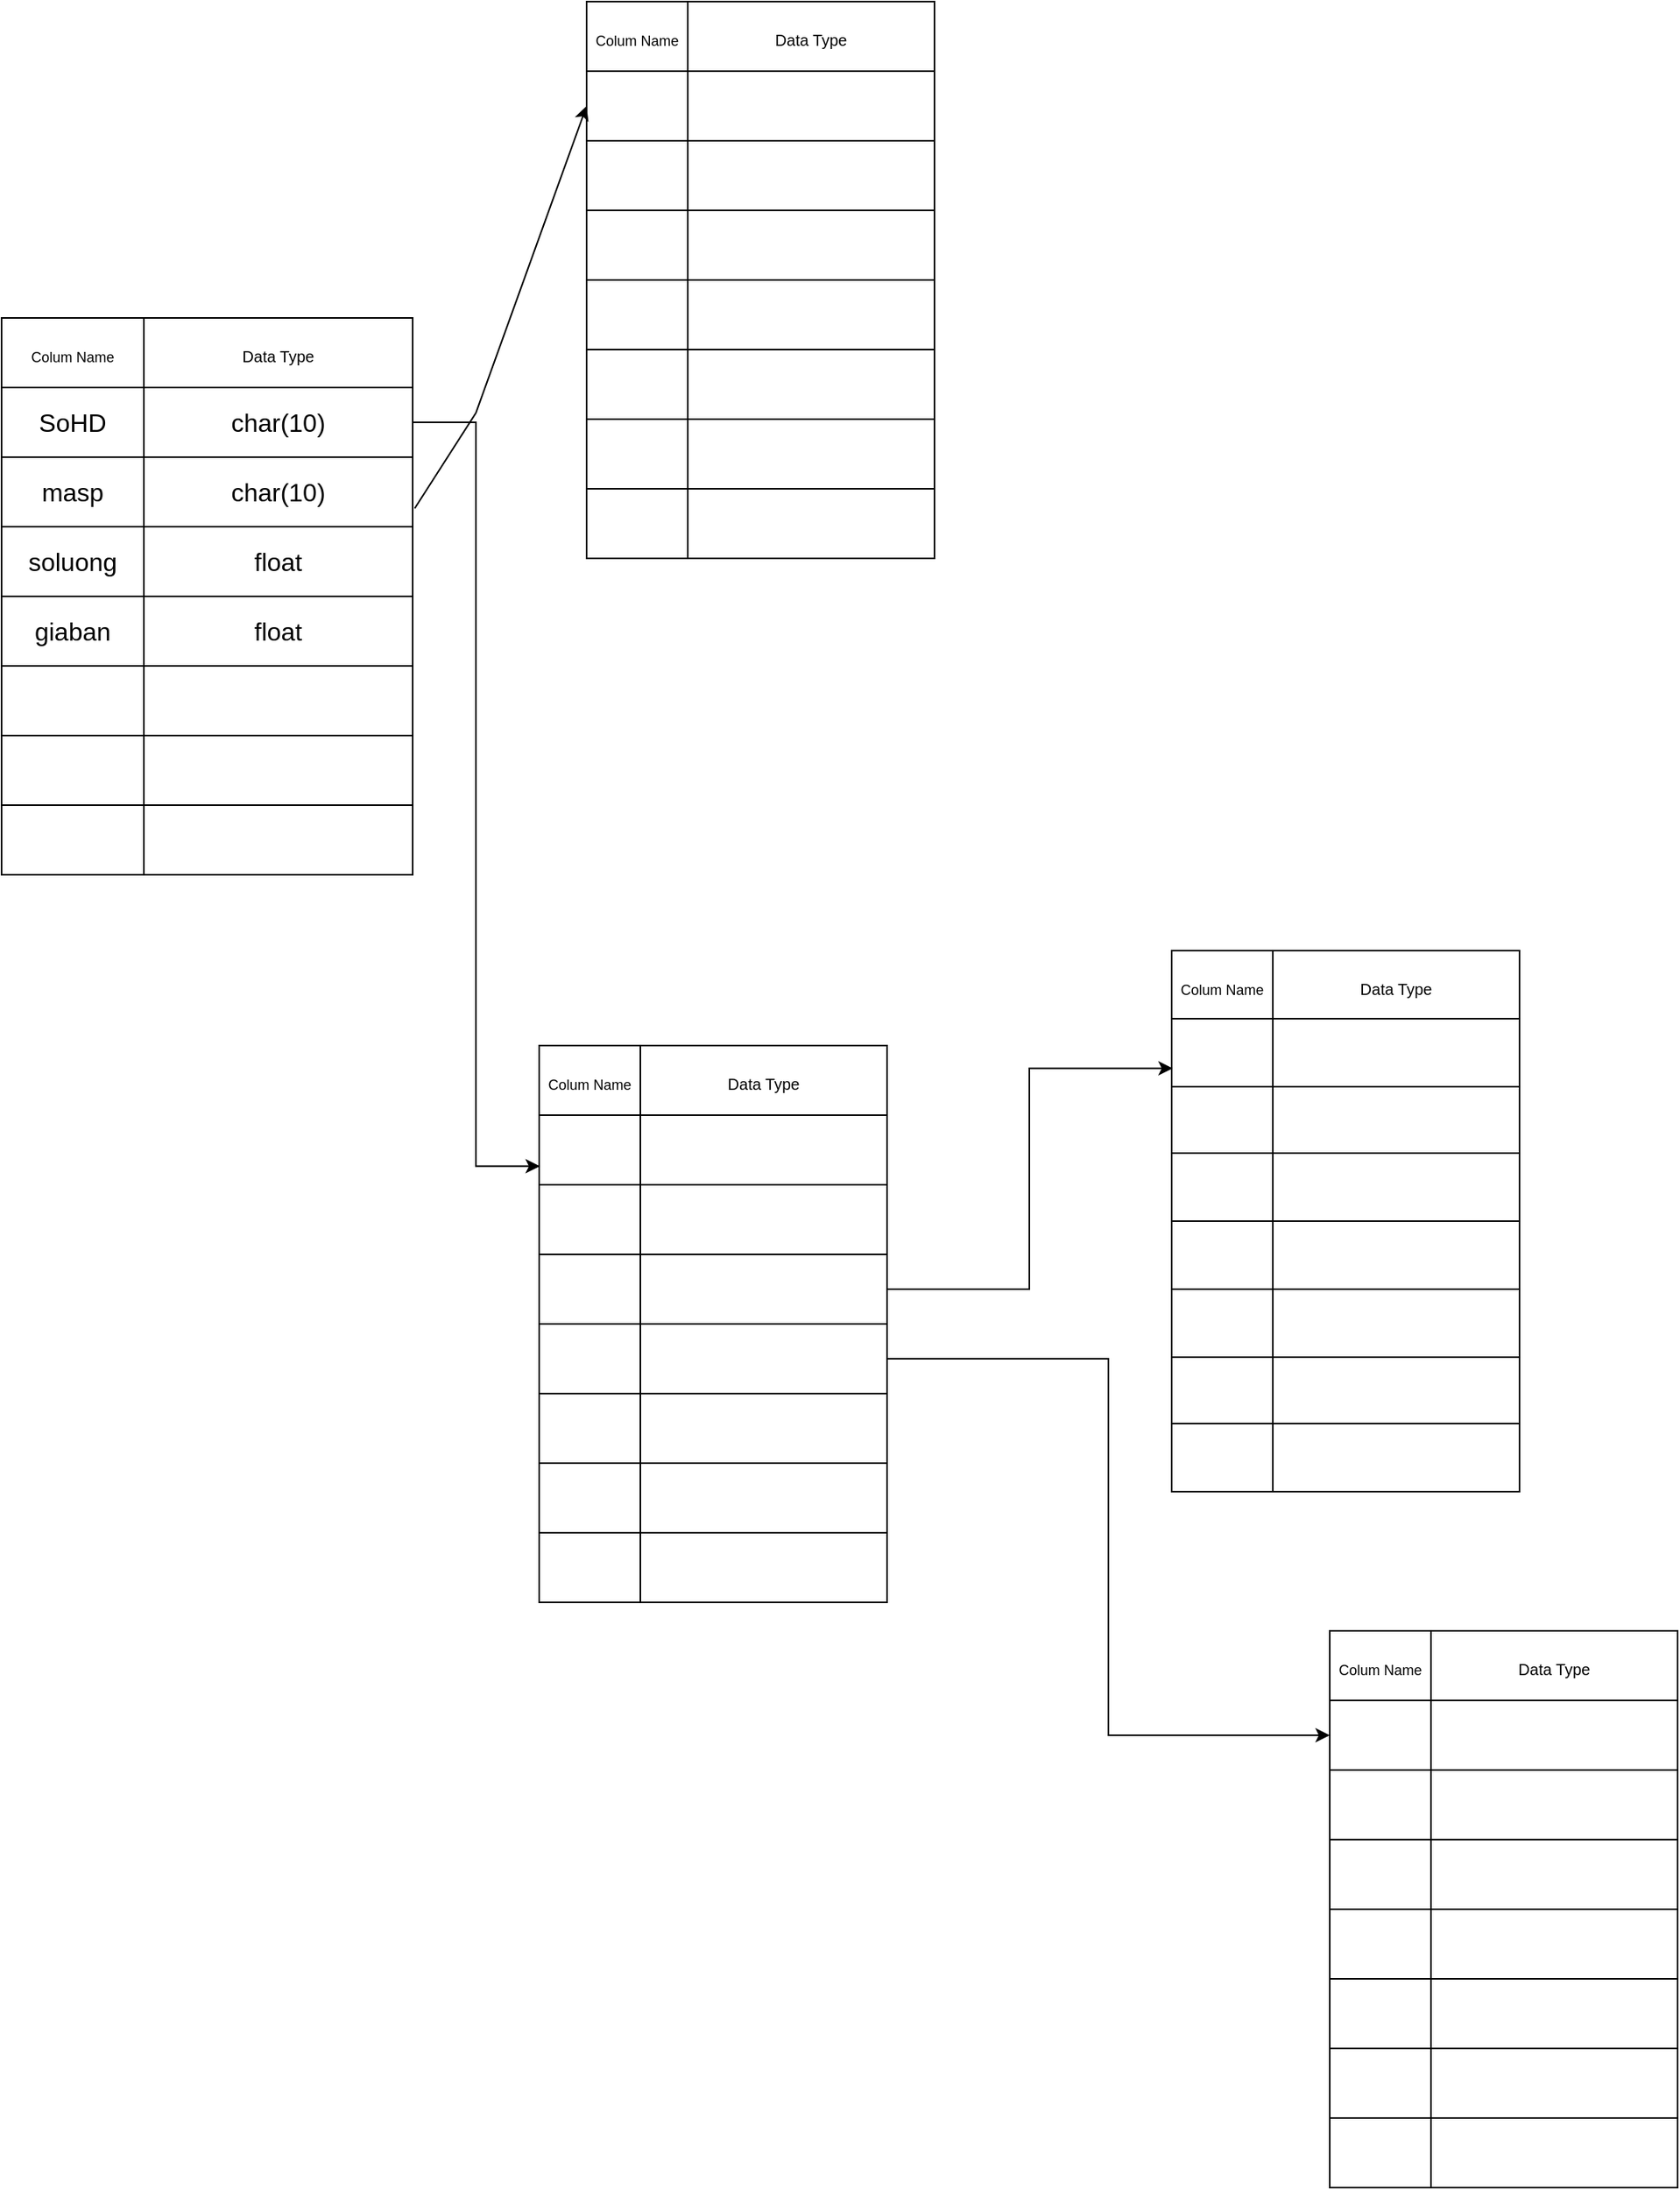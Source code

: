 <mxfile version="26.2.15">
  <diagram name="Trang-1" id="VczsodHdAIojHmpMHdXI">
    <mxGraphModel grid="1" page="1" gridSize="10" guides="1" tooltips="1" connect="1" arrows="1" fold="1" pageScale="1" pageWidth="827" pageHeight="1169" math="0" shadow="0">
      <root>
        <mxCell id="0" />
        <mxCell id="1" parent="0" />
        <mxCell id="siUt0EGsxXiFv9ltFgaP-23" value="" style="shape=table;startSize=0;container=1;collapsible=0;childLayout=tableLayout;strokeColor=default;align=center;verticalAlign=middle;fontFamily=Helvetica;fontSize=16;fontColor=default;fontStyle=0;fillColor=default;" vertex="1" parent="1">
          <mxGeometry x="100" y="210" width="260" height="352" as="geometry" />
        </mxCell>
        <mxCell id="siUt0EGsxXiFv9ltFgaP-24" value="" style="shape=tableRow;horizontal=0;startSize=0;swimlaneHead=0;swimlaneBody=0;strokeColor=inherit;top=0;left=0;bottom=0;right=0;collapsible=0;dropTarget=0;fillColor=none;points=[[0,0.5],[1,0.5]];portConstraint=eastwest;align=center;verticalAlign=middle;fontFamily=Helvetica;fontSize=16;fontColor=default;fontStyle=0;" vertex="1" parent="siUt0EGsxXiFv9ltFgaP-23">
          <mxGeometry width="260" height="44" as="geometry" />
        </mxCell>
        <mxCell id="siUt0EGsxXiFv9ltFgaP-25" value="&lt;font style=&quot;font-size: 9px;&quot;&gt;Colum Name&lt;/font&gt;" style="shape=partialRectangle;html=1;whiteSpace=wrap;connectable=0;strokeColor=inherit;overflow=hidden;fillColor=none;top=0;left=0;bottom=0;right=0;pointerEvents=1;align=center;verticalAlign=middle;fontFamily=Helvetica;fontSize=16;fontColor=default;fontStyle=0;" vertex="1" parent="siUt0EGsxXiFv9ltFgaP-24">
          <mxGeometry width="90" height="44" as="geometry">
            <mxRectangle width="90" height="44" as="alternateBounds" />
          </mxGeometry>
        </mxCell>
        <mxCell id="siUt0EGsxXiFv9ltFgaP-26" value="&lt;font size=&quot;1&quot;&gt;Data Type&lt;/font&gt;" style="shape=partialRectangle;html=1;whiteSpace=wrap;connectable=0;strokeColor=inherit;overflow=hidden;fillColor=none;top=0;left=0;bottom=0;right=0;pointerEvents=1;align=center;verticalAlign=middle;fontFamily=Helvetica;fontSize=16;fontColor=default;fontStyle=0;" vertex="1" parent="siUt0EGsxXiFv9ltFgaP-24">
          <mxGeometry x="90" width="170" height="44" as="geometry">
            <mxRectangle width="170" height="44" as="alternateBounds" />
          </mxGeometry>
        </mxCell>
        <mxCell id="siUt0EGsxXiFv9ltFgaP-43" value="" style="shape=tableRow;horizontal=0;startSize=0;swimlaneHead=0;swimlaneBody=0;strokeColor=inherit;top=0;left=0;bottom=0;right=0;collapsible=0;dropTarget=0;fillColor=none;points=[[0,0.5],[1,0.5]];portConstraint=eastwest;align=center;verticalAlign=middle;fontFamily=Helvetica;fontSize=16;fontColor=default;fontStyle=0;movable=0;resizable=0;rotatable=0;deletable=0;editable=0;locked=1;connectable=0;" vertex="1" parent="siUt0EGsxXiFv9ltFgaP-23">
          <mxGeometry y="44" width="260" height="44" as="geometry" />
        </mxCell>
        <mxCell id="siUt0EGsxXiFv9ltFgaP-44" value="SoHD" style="shape=partialRectangle;html=1;whiteSpace=wrap;connectable=0;strokeColor=inherit;overflow=hidden;fillColor=none;top=0;left=0;bottom=0;right=0;pointerEvents=1;align=center;verticalAlign=middle;fontFamily=Helvetica;fontSize=16;fontColor=default;fontStyle=0;movable=0;resizable=0;rotatable=0;deletable=0;editable=0;locked=1;" vertex="1" parent="siUt0EGsxXiFv9ltFgaP-43">
          <mxGeometry width="90" height="44" as="geometry">
            <mxRectangle width="90" height="44" as="alternateBounds" />
          </mxGeometry>
        </mxCell>
        <mxCell id="siUt0EGsxXiFv9ltFgaP-45" value="char(10)" style="shape=partialRectangle;html=1;whiteSpace=wrap;connectable=0;strokeColor=inherit;overflow=hidden;fillColor=none;top=0;left=0;bottom=0;right=0;pointerEvents=1;align=center;verticalAlign=middle;fontFamily=Helvetica;fontSize=16;fontColor=default;fontStyle=0;" vertex="1" parent="siUt0EGsxXiFv9ltFgaP-43">
          <mxGeometry x="90" width="170" height="44" as="geometry">
            <mxRectangle width="170" height="44" as="alternateBounds" />
          </mxGeometry>
        </mxCell>
        <mxCell id="siUt0EGsxXiFv9ltFgaP-40" value="" style="shape=tableRow;horizontal=0;startSize=0;swimlaneHead=0;swimlaneBody=0;strokeColor=inherit;top=0;left=0;bottom=0;right=0;collapsible=0;dropTarget=0;fillColor=none;points=[[0,0.5],[1,0.5]];portConstraint=eastwest;align=center;verticalAlign=middle;fontFamily=Helvetica;fontSize=16;fontColor=default;fontStyle=0;" vertex="1" parent="siUt0EGsxXiFv9ltFgaP-23">
          <mxGeometry y="88" width="260" height="44" as="geometry" />
        </mxCell>
        <mxCell id="siUt0EGsxXiFv9ltFgaP-41" value="masp" style="shape=partialRectangle;html=1;whiteSpace=wrap;connectable=0;strokeColor=inherit;overflow=hidden;fillColor=none;top=0;left=0;bottom=0;right=0;pointerEvents=1;align=center;verticalAlign=middle;fontFamily=Helvetica;fontSize=16;fontColor=default;fontStyle=0;" vertex="1" parent="siUt0EGsxXiFv9ltFgaP-40">
          <mxGeometry width="90" height="44" as="geometry">
            <mxRectangle width="90" height="44" as="alternateBounds" />
          </mxGeometry>
        </mxCell>
        <mxCell id="siUt0EGsxXiFv9ltFgaP-42" value="char(10)" style="shape=partialRectangle;html=1;whiteSpace=wrap;connectable=0;strokeColor=inherit;overflow=hidden;fillColor=none;top=0;left=0;bottom=0;right=0;pointerEvents=1;align=center;verticalAlign=middle;fontFamily=Helvetica;fontSize=16;fontColor=default;fontStyle=0;" vertex="1" parent="siUt0EGsxXiFv9ltFgaP-40">
          <mxGeometry x="90" width="170" height="44" as="geometry">
            <mxRectangle width="170" height="44" as="alternateBounds" />
          </mxGeometry>
        </mxCell>
        <mxCell id="siUt0EGsxXiFv9ltFgaP-27" value="" style="shape=tableRow;horizontal=0;startSize=0;swimlaneHead=0;swimlaneBody=0;strokeColor=inherit;top=0;left=0;bottom=0;right=0;collapsible=0;dropTarget=0;fillColor=none;points=[[0,0.5],[1,0.5]];portConstraint=eastwest;align=center;verticalAlign=middle;fontFamily=Helvetica;fontSize=16;fontColor=default;fontStyle=0;" vertex="1" parent="siUt0EGsxXiFv9ltFgaP-23">
          <mxGeometry y="132" width="260" height="44" as="geometry" />
        </mxCell>
        <mxCell id="siUt0EGsxXiFv9ltFgaP-28" value="soluong" style="shape=partialRectangle;html=1;whiteSpace=wrap;connectable=0;strokeColor=inherit;overflow=hidden;fillColor=none;top=0;left=0;bottom=0;right=0;pointerEvents=1;align=center;verticalAlign=middle;fontFamily=Helvetica;fontSize=16;fontColor=default;fontStyle=0;" vertex="1" parent="siUt0EGsxXiFv9ltFgaP-27">
          <mxGeometry width="90" height="44" as="geometry">
            <mxRectangle width="90" height="44" as="alternateBounds" />
          </mxGeometry>
        </mxCell>
        <mxCell id="siUt0EGsxXiFv9ltFgaP-29" value="float" style="shape=partialRectangle;html=1;whiteSpace=wrap;connectable=0;strokeColor=inherit;overflow=hidden;fillColor=none;top=0;left=0;bottom=0;right=0;pointerEvents=1;align=center;verticalAlign=middle;fontFamily=Helvetica;fontSize=16;fontColor=default;fontStyle=0;" vertex="1" parent="siUt0EGsxXiFv9ltFgaP-27">
          <mxGeometry x="90" width="170" height="44" as="geometry">
            <mxRectangle width="170" height="44" as="alternateBounds" />
          </mxGeometry>
        </mxCell>
        <mxCell id="siUt0EGsxXiFv9ltFgaP-30" value="" style="shape=tableRow;horizontal=0;startSize=0;swimlaneHead=0;swimlaneBody=0;strokeColor=inherit;top=0;left=0;bottom=0;right=0;collapsible=0;dropTarget=0;fillColor=none;points=[[0,0.5],[1,0.5]];portConstraint=eastwest;align=center;verticalAlign=middle;fontFamily=Helvetica;fontSize=16;fontColor=default;fontStyle=0;" vertex="1" parent="siUt0EGsxXiFv9ltFgaP-23">
          <mxGeometry y="176" width="260" height="44" as="geometry" />
        </mxCell>
        <mxCell id="siUt0EGsxXiFv9ltFgaP-31" value="giaban" style="shape=partialRectangle;html=1;whiteSpace=wrap;connectable=0;strokeColor=inherit;overflow=hidden;fillColor=none;top=0;left=0;bottom=0;right=0;pointerEvents=1;align=center;verticalAlign=middle;fontFamily=Helvetica;fontSize=16;fontColor=default;fontStyle=0;" vertex="1" parent="siUt0EGsxXiFv9ltFgaP-30">
          <mxGeometry width="90" height="44" as="geometry">
            <mxRectangle width="90" height="44" as="alternateBounds" />
          </mxGeometry>
        </mxCell>
        <mxCell id="siUt0EGsxXiFv9ltFgaP-32" value="float" style="shape=partialRectangle;html=1;whiteSpace=wrap;connectable=0;strokeColor=inherit;overflow=hidden;fillColor=none;top=0;left=0;bottom=0;right=0;pointerEvents=1;align=center;verticalAlign=middle;fontFamily=Helvetica;fontSize=16;fontColor=default;fontStyle=0;" vertex="1" parent="siUt0EGsxXiFv9ltFgaP-30">
          <mxGeometry x="90" width="170" height="44" as="geometry">
            <mxRectangle width="170" height="44" as="alternateBounds" />
          </mxGeometry>
        </mxCell>
        <mxCell id="siUt0EGsxXiFv9ltFgaP-33" value="" style="shape=tableRow;horizontal=0;startSize=0;swimlaneHead=0;swimlaneBody=0;strokeColor=inherit;top=0;left=0;bottom=0;right=0;collapsible=0;dropTarget=0;fillColor=none;points=[[0,0.5],[1,0.5]];portConstraint=eastwest;align=center;verticalAlign=middle;fontFamily=Helvetica;fontSize=16;fontColor=default;fontStyle=0;" vertex="1" parent="siUt0EGsxXiFv9ltFgaP-23">
          <mxGeometry y="220" width="260" height="44" as="geometry" />
        </mxCell>
        <mxCell id="siUt0EGsxXiFv9ltFgaP-34" value="" style="shape=partialRectangle;html=1;whiteSpace=wrap;connectable=0;strokeColor=inherit;overflow=hidden;fillColor=none;top=0;left=0;bottom=0;right=0;pointerEvents=1;align=center;verticalAlign=middle;fontFamily=Helvetica;fontSize=16;fontColor=default;fontStyle=0;" vertex="1" parent="siUt0EGsxXiFv9ltFgaP-33">
          <mxGeometry width="90" height="44" as="geometry">
            <mxRectangle width="90" height="44" as="alternateBounds" />
          </mxGeometry>
        </mxCell>
        <mxCell id="siUt0EGsxXiFv9ltFgaP-35" value="" style="shape=partialRectangle;html=1;whiteSpace=wrap;connectable=0;strokeColor=inherit;overflow=hidden;fillColor=none;top=0;left=0;bottom=0;right=0;pointerEvents=1;align=center;verticalAlign=middle;fontFamily=Helvetica;fontSize=16;fontColor=default;fontStyle=0;" vertex="1" parent="siUt0EGsxXiFv9ltFgaP-33">
          <mxGeometry x="90" width="170" height="44" as="geometry">
            <mxRectangle width="170" height="44" as="alternateBounds" />
          </mxGeometry>
        </mxCell>
        <mxCell id="siUt0EGsxXiFv9ltFgaP-36" value="" style="shape=tableRow;horizontal=0;startSize=0;swimlaneHead=0;swimlaneBody=0;strokeColor=inherit;top=0;left=0;bottom=0;right=0;collapsible=0;dropTarget=0;fillColor=none;points=[[0,0.5],[1,0.5]];portConstraint=eastwest;align=center;verticalAlign=middle;fontFamily=Helvetica;fontSize=16;fontColor=default;fontStyle=0;" vertex="1" parent="siUt0EGsxXiFv9ltFgaP-23">
          <mxGeometry y="264" width="260" height="44" as="geometry" />
        </mxCell>
        <mxCell id="siUt0EGsxXiFv9ltFgaP-37" value="" style="shape=partialRectangle;html=1;whiteSpace=wrap;connectable=0;strokeColor=inherit;overflow=hidden;fillColor=none;top=0;left=0;bottom=0;right=0;pointerEvents=1;align=center;verticalAlign=middle;fontFamily=Helvetica;fontSize=16;fontColor=default;fontStyle=0;" vertex="1" parent="siUt0EGsxXiFv9ltFgaP-36">
          <mxGeometry width="90" height="44" as="geometry">
            <mxRectangle width="90" height="44" as="alternateBounds" />
          </mxGeometry>
        </mxCell>
        <mxCell id="siUt0EGsxXiFv9ltFgaP-38" value="" style="shape=partialRectangle;html=1;whiteSpace=wrap;connectable=0;strokeColor=inherit;overflow=hidden;fillColor=none;top=0;left=0;bottom=0;right=0;pointerEvents=1;align=center;verticalAlign=middle;fontFamily=Helvetica;fontSize=16;fontColor=default;fontStyle=0;" vertex="1" parent="siUt0EGsxXiFv9ltFgaP-36">
          <mxGeometry x="90" width="170" height="44" as="geometry">
            <mxRectangle width="170" height="44" as="alternateBounds" />
          </mxGeometry>
        </mxCell>
        <mxCell id="siUt0EGsxXiFv9ltFgaP-46" value="" style="shape=tableRow;horizontal=0;startSize=0;swimlaneHead=0;swimlaneBody=0;strokeColor=inherit;top=0;left=0;bottom=0;right=0;collapsible=0;dropTarget=0;fillColor=none;points=[[0,0.5],[1,0.5]];portConstraint=eastwest;align=center;verticalAlign=middle;fontFamily=Helvetica;fontSize=16;fontColor=default;fontStyle=0;" vertex="1" parent="siUt0EGsxXiFv9ltFgaP-23">
          <mxGeometry y="308" width="260" height="44" as="geometry" />
        </mxCell>
        <mxCell id="siUt0EGsxXiFv9ltFgaP-47" value="" style="shape=partialRectangle;html=1;whiteSpace=wrap;connectable=0;strokeColor=inherit;overflow=hidden;fillColor=none;top=0;left=0;bottom=0;right=0;pointerEvents=1;align=center;verticalAlign=middle;fontFamily=Helvetica;fontSize=16;fontColor=default;fontStyle=0;" vertex="1" parent="siUt0EGsxXiFv9ltFgaP-46">
          <mxGeometry width="90" height="44" as="geometry">
            <mxRectangle width="90" height="44" as="alternateBounds" />
          </mxGeometry>
        </mxCell>
        <mxCell id="siUt0EGsxXiFv9ltFgaP-48" value="" style="shape=partialRectangle;html=1;whiteSpace=wrap;connectable=0;strokeColor=inherit;overflow=hidden;fillColor=none;top=0;left=0;bottom=0;right=0;pointerEvents=1;align=center;verticalAlign=middle;fontFamily=Helvetica;fontSize=16;fontColor=default;fontStyle=0;" vertex="1" parent="siUt0EGsxXiFv9ltFgaP-46">
          <mxGeometry x="90" width="170" height="44" as="geometry">
            <mxRectangle width="170" height="44" as="alternateBounds" />
          </mxGeometry>
        </mxCell>
        <mxCell id="siUt0EGsxXiFv9ltFgaP-49" value="" style="shape=table;startSize=0;container=1;collapsible=0;childLayout=tableLayout;strokeColor=default;align=center;verticalAlign=middle;fontFamily=Helvetica;fontSize=16;fontColor=default;fontStyle=0;fillColor=default;" vertex="1" parent="1">
          <mxGeometry x="470" y="10" width="220" height="352" as="geometry" />
        </mxCell>
        <mxCell id="siUt0EGsxXiFv9ltFgaP-50" value="" style="shape=tableRow;horizontal=0;startSize=0;swimlaneHead=0;swimlaneBody=0;strokeColor=inherit;top=0;left=0;bottom=0;right=0;collapsible=0;dropTarget=0;fillColor=none;points=[[0,0.5],[1,0.5]];portConstraint=eastwest;align=center;verticalAlign=middle;fontFamily=Helvetica;fontSize=16;fontColor=default;fontStyle=0;" vertex="1" parent="siUt0EGsxXiFv9ltFgaP-49">
          <mxGeometry width="220" height="44" as="geometry" />
        </mxCell>
        <mxCell id="siUt0EGsxXiFv9ltFgaP-51" value="&lt;font style=&quot;font-size: 9px;&quot;&gt;Colum Name&lt;/font&gt;" style="shape=partialRectangle;html=1;whiteSpace=wrap;connectable=0;strokeColor=inherit;overflow=hidden;fillColor=none;top=0;left=0;bottom=0;right=0;pointerEvents=1;align=center;verticalAlign=middle;fontFamily=Helvetica;fontSize=16;fontColor=default;fontStyle=0;" vertex="1" parent="siUt0EGsxXiFv9ltFgaP-50">
          <mxGeometry width="64" height="44" as="geometry">
            <mxRectangle width="64" height="44" as="alternateBounds" />
          </mxGeometry>
        </mxCell>
        <mxCell id="siUt0EGsxXiFv9ltFgaP-52" value="&lt;font size=&quot;1&quot;&gt;Data Type&lt;/font&gt;" style="shape=partialRectangle;html=1;whiteSpace=wrap;connectable=0;strokeColor=inherit;overflow=hidden;fillColor=none;top=0;left=0;bottom=0;right=0;pointerEvents=1;align=center;verticalAlign=middle;fontFamily=Helvetica;fontSize=16;fontColor=default;fontStyle=0;" vertex="1" parent="siUt0EGsxXiFv9ltFgaP-50">
          <mxGeometry x="64" width="156" height="44" as="geometry">
            <mxRectangle width="156" height="44" as="alternateBounds" />
          </mxGeometry>
        </mxCell>
        <mxCell id="siUt0EGsxXiFv9ltFgaP-53" value="" style="shape=tableRow;horizontal=0;startSize=0;swimlaneHead=0;swimlaneBody=0;strokeColor=inherit;top=0;left=0;bottom=0;right=0;collapsible=0;dropTarget=0;fillColor=none;points=[[0,0.5],[1,0.5]];portConstraint=eastwest;align=center;verticalAlign=middle;fontFamily=Helvetica;fontSize=16;fontColor=default;fontStyle=0;" vertex="1" parent="siUt0EGsxXiFv9ltFgaP-49">
          <mxGeometry y="44" width="220" height="44" as="geometry" />
        </mxCell>
        <mxCell id="siUt0EGsxXiFv9ltFgaP-54" value="" style="shape=partialRectangle;html=1;whiteSpace=wrap;connectable=0;strokeColor=inherit;overflow=hidden;fillColor=none;top=0;left=0;bottom=0;right=0;pointerEvents=1;align=center;verticalAlign=middle;fontFamily=Helvetica;fontSize=16;fontColor=default;fontStyle=0;" vertex="1" parent="siUt0EGsxXiFv9ltFgaP-53">
          <mxGeometry width="64" height="44" as="geometry">
            <mxRectangle width="64" height="44" as="alternateBounds" />
          </mxGeometry>
        </mxCell>
        <mxCell id="siUt0EGsxXiFv9ltFgaP-55" value="" style="shape=partialRectangle;html=1;whiteSpace=wrap;connectable=0;strokeColor=inherit;overflow=hidden;fillColor=none;top=0;left=0;bottom=0;right=0;pointerEvents=1;align=center;verticalAlign=middle;fontFamily=Helvetica;fontSize=16;fontColor=default;fontStyle=0;" vertex="1" parent="siUt0EGsxXiFv9ltFgaP-53">
          <mxGeometry x="64" width="156" height="44" as="geometry">
            <mxRectangle width="156" height="44" as="alternateBounds" />
          </mxGeometry>
        </mxCell>
        <mxCell id="siUt0EGsxXiFv9ltFgaP-56" value="" style="shape=tableRow;horizontal=0;startSize=0;swimlaneHead=0;swimlaneBody=0;strokeColor=inherit;top=0;left=0;bottom=0;right=0;collapsible=0;dropTarget=0;fillColor=none;points=[[0,0.5],[1,0.5]];portConstraint=eastwest;align=center;verticalAlign=middle;fontFamily=Helvetica;fontSize=16;fontColor=default;fontStyle=0;" vertex="1" parent="siUt0EGsxXiFv9ltFgaP-49">
          <mxGeometry y="88" width="220" height="44" as="geometry" />
        </mxCell>
        <mxCell id="siUt0EGsxXiFv9ltFgaP-57" value="" style="shape=partialRectangle;html=1;whiteSpace=wrap;connectable=0;strokeColor=inherit;overflow=hidden;fillColor=none;top=0;left=0;bottom=0;right=0;pointerEvents=1;align=center;verticalAlign=middle;fontFamily=Helvetica;fontSize=16;fontColor=default;fontStyle=0;" vertex="1" parent="siUt0EGsxXiFv9ltFgaP-56">
          <mxGeometry width="64" height="44" as="geometry">
            <mxRectangle width="64" height="44" as="alternateBounds" />
          </mxGeometry>
        </mxCell>
        <mxCell id="siUt0EGsxXiFv9ltFgaP-58" value="" style="shape=partialRectangle;html=1;whiteSpace=wrap;connectable=0;strokeColor=inherit;overflow=hidden;fillColor=none;top=0;left=0;bottom=0;right=0;pointerEvents=1;align=center;verticalAlign=middle;fontFamily=Helvetica;fontSize=16;fontColor=default;fontStyle=0;" vertex="1" parent="siUt0EGsxXiFv9ltFgaP-56">
          <mxGeometry x="64" width="156" height="44" as="geometry">
            <mxRectangle width="156" height="44" as="alternateBounds" />
          </mxGeometry>
        </mxCell>
        <mxCell id="siUt0EGsxXiFv9ltFgaP-59" value="" style="shape=tableRow;horizontal=0;startSize=0;swimlaneHead=0;swimlaneBody=0;strokeColor=inherit;top=0;left=0;bottom=0;right=0;collapsible=0;dropTarget=0;fillColor=none;points=[[0,0.5],[1,0.5]];portConstraint=eastwest;align=center;verticalAlign=middle;fontFamily=Helvetica;fontSize=16;fontColor=default;fontStyle=0;" vertex="1" parent="siUt0EGsxXiFv9ltFgaP-49">
          <mxGeometry y="132" width="220" height="44" as="geometry" />
        </mxCell>
        <mxCell id="siUt0EGsxXiFv9ltFgaP-60" value="" style="shape=partialRectangle;html=1;whiteSpace=wrap;connectable=0;strokeColor=inherit;overflow=hidden;fillColor=none;top=0;left=0;bottom=0;right=0;pointerEvents=1;align=center;verticalAlign=middle;fontFamily=Helvetica;fontSize=16;fontColor=default;fontStyle=0;" vertex="1" parent="siUt0EGsxXiFv9ltFgaP-59">
          <mxGeometry width="64" height="44" as="geometry">
            <mxRectangle width="64" height="44" as="alternateBounds" />
          </mxGeometry>
        </mxCell>
        <mxCell id="siUt0EGsxXiFv9ltFgaP-61" value="" style="shape=partialRectangle;html=1;whiteSpace=wrap;connectable=0;strokeColor=inherit;overflow=hidden;fillColor=none;top=0;left=0;bottom=0;right=0;pointerEvents=1;align=center;verticalAlign=middle;fontFamily=Helvetica;fontSize=16;fontColor=default;fontStyle=0;" vertex="1" parent="siUt0EGsxXiFv9ltFgaP-59">
          <mxGeometry x="64" width="156" height="44" as="geometry">
            <mxRectangle width="156" height="44" as="alternateBounds" />
          </mxGeometry>
        </mxCell>
        <mxCell id="siUt0EGsxXiFv9ltFgaP-62" value="" style="shape=tableRow;horizontal=0;startSize=0;swimlaneHead=0;swimlaneBody=0;strokeColor=inherit;top=0;left=0;bottom=0;right=0;collapsible=0;dropTarget=0;fillColor=none;points=[[0,0.5],[1,0.5]];portConstraint=eastwest;align=center;verticalAlign=middle;fontFamily=Helvetica;fontSize=16;fontColor=default;fontStyle=0;" vertex="1" parent="siUt0EGsxXiFv9ltFgaP-49">
          <mxGeometry y="176" width="220" height="44" as="geometry" />
        </mxCell>
        <mxCell id="siUt0EGsxXiFv9ltFgaP-63" value="" style="shape=partialRectangle;html=1;whiteSpace=wrap;connectable=0;strokeColor=inherit;overflow=hidden;fillColor=none;top=0;left=0;bottom=0;right=0;pointerEvents=1;align=center;verticalAlign=middle;fontFamily=Helvetica;fontSize=16;fontColor=default;fontStyle=0;" vertex="1" parent="siUt0EGsxXiFv9ltFgaP-62">
          <mxGeometry width="64" height="44" as="geometry">
            <mxRectangle width="64" height="44" as="alternateBounds" />
          </mxGeometry>
        </mxCell>
        <mxCell id="siUt0EGsxXiFv9ltFgaP-64" value="" style="shape=partialRectangle;html=1;whiteSpace=wrap;connectable=0;strokeColor=inherit;overflow=hidden;fillColor=none;top=0;left=0;bottom=0;right=0;pointerEvents=1;align=center;verticalAlign=middle;fontFamily=Helvetica;fontSize=16;fontColor=default;fontStyle=0;" vertex="1" parent="siUt0EGsxXiFv9ltFgaP-62">
          <mxGeometry x="64" width="156" height="44" as="geometry">
            <mxRectangle width="156" height="44" as="alternateBounds" />
          </mxGeometry>
        </mxCell>
        <mxCell id="siUt0EGsxXiFv9ltFgaP-65" value="" style="shape=tableRow;horizontal=0;startSize=0;swimlaneHead=0;swimlaneBody=0;strokeColor=inherit;top=0;left=0;bottom=0;right=0;collapsible=0;dropTarget=0;fillColor=none;points=[[0,0.5],[1,0.5]];portConstraint=eastwest;align=center;verticalAlign=middle;fontFamily=Helvetica;fontSize=16;fontColor=default;fontStyle=0;" vertex="1" parent="siUt0EGsxXiFv9ltFgaP-49">
          <mxGeometry y="220" width="220" height="44" as="geometry" />
        </mxCell>
        <mxCell id="siUt0EGsxXiFv9ltFgaP-66" value="" style="shape=partialRectangle;html=1;whiteSpace=wrap;connectable=0;strokeColor=inherit;overflow=hidden;fillColor=none;top=0;left=0;bottom=0;right=0;pointerEvents=1;align=center;verticalAlign=middle;fontFamily=Helvetica;fontSize=16;fontColor=default;fontStyle=0;" vertex="1" parent="siUt0EGsxXiFv9ltFgaP-65">
          <mxGeometry width="64" height="44" as="geometry">
            <mxRectangle width="64" height="44" as="alternateBounds" />
          </mxGeometry>
        </mxCell>
        <mxCell id="siUt0EGsxXiFv9ltFgaP-67" value="" style="shape=partialRectangle;html=1;whiteSpace=wrap;connectable=0;strokeColor=inherit;overflow=hidden;fillColor=none;top=0;left=0;bottom=0;right=0;pointerEvents=1;align=center;verticalAlign=middle;fontFamily=Helvetica;fontSize=16;fontColor=default;fontStyle=0;" vertex="1" parent="siUt0EGsxXiFv9ltFgaP-65">
          <mxGeometry x="64" width="156" height="44" as="geometry">
            <mxRectangle width="156" height="44" as="alternateBounds" />
          </mxGeometry>
        </mxCell>
        <mxCell id="siUt0EGsxXiFv9ltFgaP-68" value="" style="shape=tableRow;horizontal=0;startSize=0;swimlaneHead=0;swimlaneBody=0;strokeColor=inherit;top=0;left=0;bottom=0;right=0;collapsible=0;dropTarget=0;fillColor=none;points=[[0,0.5],[1,0.5]];portConstraint=eastwest;align=center;verticalAlign=middle;fontFamily=Helvetica;fontSize=16;fontColor=default;fontStyle=0;" vertex="1" parent="siUt0EGsxXiFv9ltFgaP-49">
          <mxGeometry y="264" width="220" height="44" as="geometry" />
        </mxCell>
        <mxCell id="siUt0EGsxXiFv9ltFgaP-69" value="" style="shape=partialRectangle;html=1;whiteSpace=wrap;connectable=0;strokeColor=inherit;overflow=hidden;fillColor=none;top=0;left=0;bottom=0;right=0;pointerEvents=1;align=center;verticalAlign=middle;fontFamily=Helvetica;fontSize=16;fontColor=default;fontStyle=0;" vertex="1" parent="siUt0EGsxXiFv9ltFgaP-68">
          <mxGeometry width="64" height="44" as="geometry">
            <mxRectangle width="64" height="44" as="alternateBounds" />
          </mxGeometry>
        </mxCell>
        <mxCell id="siUt0EGsxXiFv9ltFgaP-70" value="" style="shape=partialRectangle;html=1;whiteSpace=wrap;connectable=0;strokeColor=inherit;overflow=hidden;fillColor=none;top=0;left=0;bottom=0;right=0;pointerEvents=1;align=center;verticalAlign=middle;fontFamily=Helvetica;fontSize=16;fontColor=default;fontStyle=0;" vertex="1" parent="siUt0EGsxXiFv9ltFgaP-68">
          <mxGeometry x="64" width="156" height="44" as="geometry">
            <mxRectangle width="156" height="44" as="alternateBounds" />
          </mxGeometry>
        </mxCell>
        <mxCell id="siUt0EGsxXiFv9ltFgaP-71" value="" style="shape=tableRow;horizontal=0;startSize=0;swimlaneHead=0;swimlaneBody=0;strokeColor=inherit;top=0;left=0;bottom=0;right=0;collapsible=0;dropTarget=0;fillColor=none;points=[[0,0.5],[1,0.5]];portConstraint=eastwest;align=center;verticalAlign=middle;fontFamily=Helvetica;fontSize=16;fontColor=default;fontStyle=0;" vertex="1" parent="siUt0EGsxXiFv9ltFgaP-49">
          <mxGeometry y="308" width="220" height="44" as="geometry" />
        </mxCell>
        <mxCell id="siUt0EGsxXiFv9ltFgaP-72" value="" style="shape=partialRectangle;html=1;whiteSpace=wrap;connectable=0;strokeColor=inherit;overflow=hidden;fillColor=none;top=0;left=0;bottom=0;right=0;pointerEvents=1;align=center;verticalAlign=middle;fontFamily=Helvetica;fontSize=16;fontColor=default;fontStyle=0;" vertex="1" parent="siUt0EGsxXiFv9ltFgaP-71">
          <mxGeometry width="64" height="44" as="geometry">
            <mxRectangle width="64" height="44" as="alternateBounds" />
          </mxGeometry>
        </mxCell>
        <mxCell id="siUt0EGsxXiFv9ltFgaP-73" value="" style="shape=partialRectangle;html=1;whiteSpace=wrap;connectable=0;strokeColor=inherit;overflow=hidden;fillColor=none;top=0;left=0;bottom=0;right=0;pointerEvents=1;align=center;verticalAlign=middle;fontFamily=Helvetica;fontSize=16;fontColor=default;fontStyle=0;" vertex="1" parent="siUt0EGsxXiFv9ltFgaP-71">
          <mxGeometry x="64" width="156" height="44" as="geometry">
            <mxRectangle width="156" height="44" as="alternateBounds" />
          </mxGeometry>
        </mxCell>
        <mxCell id="siUt0EGsxXiFv9ltFgaP-74" value="" style="endArrow=classic;html=1;rounded=0;fontFamily=Helvetica;fontSize=16;fontColor=default;fontStyle=0;entryX=0;entryY=0.5;entryDx=0;entryDy=0;exitX=1.005;exitY=0.735;exitDx=0;exitDy=0;exitPerimeter=0;" edge="1" parent="1" source="siUt0EGsxXiFv9ltFgaP-40" target="siUt0EGsxXiFv9ltFgaP-53">
          <mxGeometry width="50" height="50" relative="1" as="geometry">
            <mxPoint x="320" y="230" as="sourcePoint" />
            <mxPoint x="370" y="180" as="targetPoint" />
            <Array as="points">
              <mxPoint x="400" y="270" />
            </Array>
          </mxGeometry>
        </mxCell>
        <mxCell id="siUt0EGsxXiFv9ltFgaP-75" value="" style="shape=table;startSize=0;container=1;collapsible=0;childLayout=tableLayout;strokeColor=default;align=center;verticalAlign=middle;fontFamily=Helvetica;fontSize=16;fontColor=default;fontStyle=0;fillColor=default;" vertex="1" parent="1">
          <mxGeometry x="940" y="1040" width="220" height="352" as="geometry" />
        </mxCell>
        <mxCell id="siUt0EGsxXiFv9ltFgaP-76" value="" style="shape=tableRow;horizontal=0;startSize=0;swimlaneHead=0;swimlaneBody=0;strokeColor=inherit;top=0;left=0;bottom=0;right=0;collapsible=0;dropTarget=0;fillColor=none;points=[[0,0.5],[1,0.5]];portConstraint=eastwest;align=center;verticalAlign=middle;fontFamily=Helvetica;fontSize=16;fontColor=default;fontStyle=0;" vertex="1" parent="siUt0EGsxXiFv9ltFgaP-75">
          <mxGeometry width="220" height="44" as="geometry" />
        </mxCell>
        <mxCell id="siUt0EGsxXiFv9ltFgaP-77" value="&lt;font style=&quot;font-size: 9px;&quot;&gt;Colum Name&lt;/font&gt;" style="shape=partialRectangle;html=1;whiteSpace=wrap;connectable=0;strokeColor=inherit;overflow=hidden;fillColor=none;top=0;left=0;bottom=0;right=0;pointerEvents=1;align=center;verticalAlign=middle;fontFamily=Helvetica;fontSize=16;fontColor=default;fontStyle=0;" vertex="1" parent="siUt0EGsxXiFv9ltFgaP-76">
          <mxGeometry width="64" height="44" as="geometry">
            <mxRectangle width="64" height="44" as="alternateBounds" />
          </mxGeometry>
        </mxCell>
        <mxCell id="siUt0EGsxXiFv9ltFgaP-78" value="&lt;font size=&quot;1&quot;&gt;Data Type&lt;/font&gt;" style="shape=partialRectangle;html=1;whiteSpace=wrap;connectable=0;strokeColor=inherit;overflow=hidden;fillColor=none;top=0;left=0;bottom=0;right=0;pointerEvents=1;align=center;verticalAlign=middle;fontFamily=Helvetica;fontSize=16;fontColor=default;fontStyle=0;" vertex="1" parent="siUt0EGsxXiFv9ltFgaP-76">
          <mxGeometry x="64" width="156" height="44" as="geometry">
            <mxRectangle width="156" height="44" as="alternateBounds" />
          </mxGeometry>
        </mxCell>
        <mxCell id="siUt0EGsxXiFv9ltFgaP-79" value="" style="shape=tableRow;horizontal=0;startSize=0;swimlaneHead=0;swimlaneBody=0;strokeColor=inherit;top=0;left=0;bottom=0;right=0;collapsible=0;dropTarget=0;fillColor=none;points=[[0,0.5],[1,0.5]];portConstraint=eastwest;align=center;verticalAlign=middle;fontFamily=Helvetica;fontSize=16;fontColor=default;fontStyle=0;" vertex="1" parent="siUt0EGsxXiFv9ltFgaP-75">
          <mxGeometry y="44" width="220" height="44" as="geometry" />
        </mxCell>
        <mxCell id="siUt0EGsxXiFv9ltFgaP-80" value="" style="shape=partialRectangle;html=1;whiteSpace=wrap;connectable=0;strokeColor=inherit;overflow=hidden;fillColor=none;top=0;left=0;bottom=0;right=0;pointerEvents=1;align=center;verticalAlign=middle;fontFamily=Helvetica;fontSize=16;fontColor=default;fontStyle=0;" vertex="1" parent="siUt0EGsxXiFv9ltFgaP-79">
          <mxGeometry width="64" height="44" as="geometry">
            <mxRectangle width="64" height="44" as="alternateBounds" />
          </mxGeometry>
        </mxCell>
        <mxCell id="siUt0EGsxXiFv9ltFgaP-81" value="" style="shape=partialRectangle;html=1;whiteSpace=wrap;connectable=0;strokeColor=inherit;overflow=hidden;fillColor=none;top=0;left=0;bottom=0;right=0;pointerEvents=1;align=center;verticalAlign=middle;fontFamily=Helvetica;fontSize=16;fontColor=default;fontStyle=0;" vertex="1" parent="siUt0EGsxXiFv9ltFgaP-79">
          <mxGeometry x="64" width="156" height="44" as="geometry">
            <mxRectangle width="156" height="44" as="alternateBounds" />
          </mxGeometry>
        </mxCell>
        <mxCell id="siUt0EGsxXiFv9ltFgaP-82" value="" style="shape=tableRow;horizontal=0;startSize=0;swimlaneHead=0;swimlaneBody=0;strokeColor=inherit;top=0;left=0;bottom=0;right=0;collapsible=0;dropTarget=0;fillColor=none;points=[[0,0.5],[1,0.5]];portConstraint=eastwest;align=center;verticalAlign=middle;fontFamily=Helvetica;fontSize=16;fontColor=default;fontStyle=0;" vertex="1" parent="siUt0EGsxXiFv9ltFgaP-75">
          <mxGeometry y="88" width="220" height="44" as="geometry" />
        </mxCell>
        <mxCell id="siUt0EGsxXiFv9ltFgaP-83" value="" style="shape=partialRectangle;html=1;whiteSpace=wrap;connectable=0;strokeColor=inherit;overflow=hidden;fillColor=none;top=0;left=0;bottom=0;right=0;pointerEvents=1;align=center;verticalAlign=middle;fontFamily=Helvetica;fontSize=16;fontColor=default;fontStyle=0;" vertex="1" parent="siUt0EGsxXiFv9ltFgaP-82">
          <mxGeometry width="64" height="44" as="geometry">
            <mxRectangle width="64" height="44" as="alternateBounds" />
          </mxGeometry>
        </mxCell>
        <mxCell id="siUt0EGsxXiFv9ltFgaP-84" value="" style="shape=partialRectangle;html=1;whiteSpace=wrap;connectable=0;strokeColor=inherit;overflow=hidden;fillColor=none;top=0;left=0;bottom=0;right=0;pointerEvents=1;align=center;verticalAlign=middle;fontFamily=Helvetica;fontSize=16;fontColor=default;fontStyle=0;" vertex="1" parent="siUt0EGsxXiFv9ltFgaP-82">
          <mxGeometry x="64" width="156" height="44" as="geometry">
            <mxRectangle width="156" height="44" as="alternateBounds" />
          </mxGeometry>
        </mxCell>
        <mxCell id="siUt0EGsxXiFv9ltFgaP-85" value="" style="shape=tableRow;horizontal=0;startSize=0;swimlaneHead=0;swimlaneBody=0;strokeColor=inherit;top=0;left=0;bottom=0;right=0;collapsible=0;dropTarget=0;fillColor=none;points=[[0,0.5],[1,0.5]];portConstraint=eastwest;align=center;verticalAlign=middle;fontFamily=Helvetica;fontSize=16;fontColor=default;fontStyle=0;" vertex="1" parent="siUt0EGsxXiFv9ltFgaP-75">
          <mxGeometry y="132" width="220" height="44" as="geometry" />
        </mxCell>
        <mxCell id="siUt0EGsxXiFv9ltFgaP-86" value="" style="shape=partialRectangle;html=1;whiteSpace=wrap;connectable=0;strokeColor=inherit;overflow=hidden;fillColor=none;top=0;left=0;bottom=0;right=0;pointerEvents=1;align=center;verticalAlign=middle;fontFamily=Helvetica;fontSize=16;fontColor=default;fontStyle=0;" vertex="1" parent="siUt0EGsxXiFv9ltFgaP-85">
          <mxGeometry width="64" height="44" as="geometry">
            <mxRectangle width="64" height="44" as="alternateBounds" />
          </mxGeometry>
        </mxCell>
        <mxCell id="siUt0EGsxXiFv9ltFgaP-87" value="" style="shape=partialRectangle;html=1;whiteSpace=wrap;connectable=0;strokeColor=inherit;overflow=hidden;fillColor=none;top=0;left=0;bottom=0;right=0;pointerEvents=1;align=center;verticalAlign=middle;fontFamily=Helvetica;fontSize=16;fontColor=default;fontStyle=0;" vertex="1" parent="siUt0EGsxXiFv9ltFgaP-85">
          <mxGeometry x="64" width="156" height="44" as="geometry">
            <mxRectangle width="156" height="44" as="alternateBounds" />
          </mxGeometry>
        </mxCell>
        <mxCell id="siUt0EGsxXiFv9ltFgaP-88" value="" style="shape=tableRow;horizontal=0;startSize=0;swimlaneHead=0;swimlaneBody=0;strokeColor=inherit;top=0;left=0;bottom=0;right=0;collapsible=0;dropTarget=0;fillColor=none;points=[[0,0.5],[1,0.5]];portConstraint=eastwest;align=center;verticalAlign=middle;fontFamily=Helvetica;fontSize=16;fontColor=default;fontStyle=0;" vertex="1" parent="siUt0EGsxXiFv9ltFgaP-75">
          <mxGeometry y="176" width="220" height="44" as="geometry" />
        </mxCell>
        <mxCell id="siUt0EGsxXiFv9ltFgaP-89" value="" style="shape=partialRectangle;html=1;whiteSpace=wrap;connectable=0;strokeColor=inherit;overflow=hidden;fillColor=none;top=0;left=0;bottom=0;right=0;pointerEvents=1;align=center;verticalAlign=middle;fontFamily=Helvetica;fontSize=16;fontColor=default;fontStyle=0;" vertex="1" parent="siUt0EGsxXiFv9ltFgaP-88">
          <mxGeometry width="64" height="44" as="geometry">
            <mxRectangle width="64" height="44" as="alternateBounds" />
          </mxGeometry>
        </mxCell>
        <mxCell id="siUt0EGsxXiFv9ltFgaP-90" value="" style="shape=partialRectangle;html=1;whiteSpace=wrap;connectable=0;strokeColor=inherit;overflow=hidden;fillColor=none;top=0;left=0;bottom=0;right=0;pointerEvents=1;align=center;verticalAlign=middle;fontFamily=Helvetica;fontSize=16;fontColor=default;fontStyle=0;" vertex="1" parent="siUt0EGsxXiFv9ltFgaP-88">
          <mxGeometry x="64" width="156" height="44" as="geometry">
            <mxRectangle width="156" height="44" as="alternateBounds" />
          </mxGeometry>
        </mxCell>
        <mxCell id="siUt0EGsxXiFv9ltFgaP-91" value="" style="shape=tableRow;horizontal=0;startSize=0;swimlaneHead=0;swimlaneBody=0;strokeColor=inherit;top=0;left=0;bottom=0;right=0;collapsible=0;dropTarget=0;fillColor=none;points=[[0,0.5],[1,0.5]];portConstraint=eastwest;align=center;verticalAlign=middle;fontFamily=Helvetica;fontSize=16;fontColor=default;fontStyle=0;" vertex="1" parent="siUt0EGsxXiFv9ltFgaP-75">
          <mxGeometry y="220" width="220" height="44" as="geometry" />
        </mxCell>
        <mxCell id="siUt0EGsxXiFv9ltFgaP-92" value="" style="shape=partialRectangle;html=1;whiteSpace=wrap;connectable=0;strokeColor=inherit;overflow=hidden;fillColor=none;top=0;left=0;bottom=0;right=0;pointerEvents=1;align=center;verticalAlign=middle;fontFamily=Helvetica;fontSize=16;fontColor=default;fontStyle=0;" vertex="1" parent="siUt0EGsxXiFv9ltFgaP-91">
          <mxGeometry width="64" height="44" as="geometry">
            <mxRectangle width="64" height="44" as="alternateBounds" />
          </mxGeometry>
        </mxCell>
        <mxCell id="siUt0EGsxXiFv9ltFgaP-93" value="" style="shape=partialRectangle;html=1;whiteSpace=wrap;connectable=0;strokeColor=inherit;overflow=hidden;fillColor=none;top=0;left=0;bottom=0;right=0;pointerEvents=1;align=center;verticalAlign=middle;fontFamily=Helvetica;fontSize=16;fontColor=default;fontStyle=0;" vertex="1" parent="siUt0EGsxXiFv9ltFgaP-91">
          <mxGeometry x="64" width="156" height="44" as="geometry">
            <mxRectangle width="156" height="44" as="alternateBounds" />
          </mxGeometry>
        </mxCell>
        <mxCell id="siUt0EGsxXiFv9ltFgaP-94" value="" style="shape=tableRow;horizontal=0;startSize=0;swimlaneHead=0;swimlaneBody=0;strokeColor=inherit;top=0;left=0;bottom=0;right=0;collapsible=0;dropTarget=0;fillColor=none;points=[[0,0.5],[1,0.5]];portConstraint=eastwest;align=center;verticalAlign=middle;fontFamily=Helvetica;fontSize=16;fontColor=default;fontStyle=0;" vertex="1" parent="siUt0EGsxXiFv9ltFgaP-75">
          <mxGeometry y="264" width="220" height="44" as="geometry" />
        </mxCell>
        <mxCell id="siUt0EGsxXiFv9ltFgaP-95" value="" style="shape=partialRectangle;html=1;whiteSpace=wrap;connectable=0;strokeColor=inherit;overflow=hidden;fillColor=none;top=0;left=0;bottom=0;right=0;pointerEvents=1;align=center;verticalAlign=middle;fontFamily=Helvetica;fontSize=16;fontColor=default;fontStyle=0;" vertex="1" parent="siUt0EGsxXiFv9ltFgaP-94">
          <mxGeometry width="64" height="44" as="geometry">
            <mxRectangle width="64" height="44" as="alternateBounds" />
          </mxGeometry>
        </mxCell>
        <mxCell id="siUt0EGsxXiFv9ltFgaP-96" value="" style="shape=partialRectangle;html=1;whiteSpace=wrap;connectable=0;strokeColor=inherit;overflow=hidden;fillColor=none;top=0;left=0;bottom=0;right=0;pointerEvents=1;align=center;verticalAlign=middle;fontFamily=Helvetica;fontSize=16;fontColor=default;fontStyle=0;" vertex="1" parent="siUt0EGsxXiFv9ltFgaP-94">
          <mxGeometry x="64" width="156" height="44" as="geometry">
            <mxRectangle width="156" height="44" as="alternateBounds" />
          </mxGeometry>
        </mxCell>
        <mxCell id="siUt0EGsxXiFv9ltFgaP-97" value="" style="shape=tableRow;horizontal=0;startSize=0;swimlaneHead=0;swimlaneBody=0;strokeColor=inherit;top=0;left=0;bottom=0;right=0;collapsible=0;dropTarget=0;fillColor=none;points=[[0,0.5],[1,0.5]];portConstraint=eastwest;align=center;verticalAlign=middle;fontFamily=Helvetica;fontSize=16;fontColor=default;fontStyle=0;" vertex="1" parent="siUt0EGsxXiFv9ltFgaP-75">
          <mxGeometry y="308" width="220" height="44" as="geometry" />
        </mxCell>
        <mxCell id="siUt0EGsxXiFv9ltFgaP-98" value="" style="shape=partialRectangle;html=1;whiteSpace=wrap;connectable=0;strokeColor=inherit;overflow=hidden;fillColor=none;top=0;left=0;bottom=0;right=0;pointerEvents=1;align=center;verticalAlign=middle;fontFamily=Helvetica;fontSize=16;fontColor=default;fontStyle=0;" vertex="1" parent="siUt0EGsxXiFv9ltFgaP-97">
          <mxGeometry width="64" height="44" as="geometry">
            <mxRectangle width="64" height="44" as="alternateBounds" />
          </mxGeometry>
        </mxCell>
        <mxCell id="siUt0EGsxXiFv9ltFgaP-99" value="" style="shape=partialRectangle;html=1;whiteSpace=wrap;connectable=0;strokeColor=inherit;overflow=hidden;fillColor=none;top=0;left=0;bottom=0;right=0;pointerEvents=1;align=center;verticalAlign=middle;fontFamily=Helvetica;fontSize=16;fontColor=default;fontStyle=0;" vertex="1" parent="siUt0EGsxXiFv9ltFgaP-97">
          <mxGeometry x="64" width="156" height="44" as="geometry">
            <mxRectangle width="156" height="44" as="alternateBounds" />
          </mxGeometry>
        </mxCell>
        <mxCell id="siUt0EGsxXiFv9ltFgaP-100" value="" style="shape=table;startSize=0;container=1;collapsible=0;childLayout=tableLayout;strokeColor=default;align=center;verticalAlign=middle;fontFamily=Helvetica;fontSize=16;fontColor=default;fontStyle=0;fillColor=default;" vertex="1" parent="1">
          <mxGeometry x="440" y="670" width="220" height="352" as="geometry" />
        </mxCell>
        <mxCell id="siUt0EGsxXiFv9ltFgaP-101" value="" style="shape=tableRow;horizontal=0;startSize=0;swimlaneHead=0;swimlaneBody=0;strokeColor=inherit;top=0;left=0;bottom=0;right=0;collapsible=0;dropTarget=0;fillColor=none;points=[[0,0.5],[1,0.5]];portConstraint=eastwest;align=center;verticalAlign=middle;fontFamily=Helvetica;fontSize=16;fontColor=default;fontStyle=0;" vertex="1" parent="siUt0EGsxXiFv9ltFgaP-100">
          <mxGeometry width="220" height="44" as="geometry" />
        </mxCell>
        <mxCell id="siUt0EGsxXiFv9ltFgaP-102" value="&lt;font style=&quot;font-size: 9px;&quot;&gt;Colum Name&lt;/font&gt;" style="shape=partialRectangle;html=1;whiteSpace=wrap;connectable=0;strokeColor=inherit;overflow=hidden;fillColor=none;top=0;left=0;bottom=0;right=0;pointerEvents=1;align=center;verticalAlign=middle;fontFamily=Helvetica;fontSize=16;fontColor=default;fontStyle=0;" vertex="1" parent="siUt0EGsxXiFv9ltFgaP-101">
          <mxGeometry width="64" height="44" as="geometry">
            <mxRectangle width="64" height="44" as="alternateBounds" />
          </mxGeometry>
        </mxCell>
        <mxCell id="siUt0EGsxXiFv9ltFgaP-103" value="&lt;font size=&quot;1&quot;&gt;Data Type&lt;/font&gt;" style="shape=partialRectangle;html=1;whiteSpace=wrap;connectable=0;strokeColor=inherit;overflow=hidden;fillColor=none;top=0;left=0;bottom=0;right=0;pointerEvents=1;align=center;verticalAlign=middle;fontFamily=Helvetica;fontSize=16;fontColor=default;fontStyle=0;" vertex="1" parent="siUt0EGsxXiFv9ltFgaP-101">
          <mxGeometry x="64" width="156" height="44" as="geometry">
            <mxRectangle width="156" height="44" as="alternateBounds" />
          </mxGeometry>
        </mxCell>
        <mxCell id="siUt0EGsxXiFv9ltFgaP-104" value="" style="shape=tableRow;horizontal=0;startSize=0;swimlaneHead=0;swimlaneBody=0;strokeColor=inherit;top=0;left=0;bottom=0;right=0;collapsible=0;dropTarget=0;fillColor=none;points=[[0,0.5],[1,0.5]];portConstraint=eastwest;align=center;verticalAlign=middle;fontFamily=Helvetica;fontSize=16;fontColor=default;fontStyle=0;" vertex="1" parent="siUt0EGsxXiFv9ltFgaP-100">
          <mxGeometry y="44" width="220" height="44" as="geometry" />
        </mxCell>
        <mxCell id="siUt0EGsxXiFv9ltFgaP-105" value="" style="shape=partialRectangle;html=1;whiteSpace=wrap;connectable=0;strokeColor=inherit;overflow=hidden;fillColor=none;top=0;left=0;bottom=0;right=0;pointerEvents=1;align=center;verticalAlign=middle;fontFamily=Helvetica;fontSize=16;fontColor=default;fontStyle=0;" vertex="1" parent="siUt0EGsxXiFv9ltFgaP-104">
          <mxGeometry width="64" height="44" as="geometry">
            <mxRectangle width="64" height="44" as="alternateBounds" />
          </mxGeometry>
        </mxCell>
        <mxCell id="siUt0EGsxXiFv9ltFgaP-106" value="" style="shape=partialRectangle;html=1;whiteSpace=wrap;connectable=0;strokeColor=inherit;overflow=hidden;fillColor=none;top=0;left=0;bottom=0;right=0;pointerEvents=1;align=center;verticalAlign=middle;fontFamily=Helvetica;fontSize=16;fontColor=default;fontStyle=0;" vertex="1" parent="siUt0EGsxXiFv9ltFgaP-104">
          <mxGeometry x="64" width="156" height="44" as="geometry">
            <mxRectangle width="156" height="44" as="alternateBounds" />
          </mxGeometry>
        </mxCell>
        <mxCell id="siUt0EGsxXiFv9ltFgaP-107" value="" style="shape=tableRow;horizontal=0;startSize=0;swimlaneHead=0;swimlaneBody=0;strokeColor=inherit;top=0;left=0;bottom=0;right=0;collapsible=0;dropTarget=0;fillColor=none;points=[[0,0.5],[1,0.5]];portConstraint=eastwest;align=center;verticalAlign=middle;fontFamily=Helvetica;fontSize=16;fontColor=default;fontStyle=0;" vertex="1" parent="siUt0EGsxXiFv9ltFgaP-100">
          <mxGeometry y="88" width="220" height="44" as="geometry" />
        </mxCell>
        <mxCell id="siUt0EGsxXiFv9ltFgaP-108" value="" style="shape=partialRectangle;html=1;whiteSpace=wrap;connectable=0;strokeColor=inherit;overflow=hidden;fillColor=none;top=0;left=0;bottom=0;right=0;pointerEvents=1;align=center;verticalAlign=middle;fontFamily=Helvetica;fontSize=16;fontColor=default;fontStyle=0;" vertex="1" parent="siUt0EGsxXiFv9ltFgaP-107">
          <mxGeometry width="64" height="44" as="geometry">
            <mxRectangle width="64" height="44" as="alternateBounds" />
          </mxGeometry>
        </mxCell>
        <mxCell id="siUt0EGsxXiFv9ltFgaP-109" value="" style="shape=partialRectangle;html=1;whiteSpace=wrap;connectable=0;strokeColor=inherit;overflow=hidden;fillColor=none;top=0;left=0;bottom=0;right=0;pointerEvents=1;align=center;verticalAlign=middle;fontFamily=Helvetica;fontSize=16;fontColor=default;fontStyle=0;" vertex="1" parent="siUt0EGsxXiFv9ltFgaP-107">
          <mxGeometry x="64" width="156" height="44" as="geometry">
            <mxRectangle width="156" height="44" as="alternateBounds" />
          </mxGeometry>
        </mxCell>
        <mxCell id="siUt0EGsxXiFv9ltFgaP-110" value="" style="shape=tableRow;horizontal=0;startSize=0;swimlaneHead=0;swimlaneBody=0;strokeColor=inherit;top=0;left=0;bottom=0;right=0;collapsible=0;dropTarget=0;fillColor=none;points=[[0,0.5],[1,0.5]];portConstraint=eastwest;align=center;verticalAlign=middle;fontFamily=Helvetica;fontSize=16;fontColor=default;fontStyle=0;" vertex="1" parent="siUt0EGsxXiFv9ltFgaP-100">
          <mxGeometry y="132" width="220" height="44" as="geometry" />
        </mxCell>
        <mxCell id="siUt0EGsxXiFv9ltFgaP-111" value="" style="shape=partialRectangle;html=1;whiteSpace=wrap;connectable=0;strokeColor=inherit;overflow=hidden;fillColor=none;top=0;left=0;bottom=0;right=0;pointerEvents=1;align=center;verticalAlign=middle;fontFamily=Helvetica;fontSize=16;fontColor=default;fontStyle=0;" vertex="1" parent="siUt0EGsxXiFv9ltFgaP-110">
          <mxGeometry width="64" height="44" as="geometry">
            <mxRectangle width="64" height="44" as="alternateBounds" />
          </mxGeometry>
        </mxCell>
        <mxCell id="siUt0EGsxXiFv9ltFgaP-112" value="" style="shape=partialRectangle;html=1;whiteSpace=wrap;connectable=0;strokeColor=inherit;overflow=hidden;fillColor=none;top=0;left=0;bottom=0;right=0;pointerEvents=1;align=center;verticalAlign=middle;fontFamily=Helvetica;fontSize=16;fontColor=default;fontStyle=0;" vertex="1" parent="siUt0EGsxXiFv9ltFgaP-110">
          <mxGeometry x="64" width="156" height="44" as="geometry">
            <mxRectangle width="156" height="44" as="alternateBounds" />
          </mxGeometry>
        </mxCell>
        <mxCell id="siUt0EGsxXiFv9ltFgaP-113" value="" style="shape=tableRow;horizontal=0;startSize=0;swimlaneHead=0;swimlaneBody=0;strokeColor=inherit;top=0;left=0;bottom=0;right=0;collapsible=0;dropTarget=0;fillColor=none;points=[[0,0.5],[1,0.5]];portConstraint=eastwest;align=center;verticalAlign=middle;fontFamily=Helvetica;fontSize=16;fontColor=default;fontStyle=0;" vertex="1" parent="siUt0EGsxXiFv9ltFgaP-100">
          <mxGeometry y="176" width="220" height="44" as="geometry" />
        </mxCell>
        <mxCell id="siUt0EGsxXiFv9ltFgaP-114" value="" style="shape=partialRectangle;html=1;whiteSpace=wrap;connectable=0;strokeColor=inherit;overflow=hidden;fillColor=none;top=0;left=0;bottom=0;right=0;pointerEvents=1;align=center;verticalAlign=middle;fontFamily=Helvetica;fontSize=16;fontColor=default;fontStyle=0;" vertex="1" parent="siUt0EGsxXiFv9ltFgaP-113">
          <mxGeometry width="64" height="44" as="geometry">
            <mxRectangle width="64" height="44" as="alternateBounds" />
          </mxGeometry>
        </mxCell>
        <mxCell id="siUt0EGsxXiFv9ltFgaP-115" value="" style="shape=partialRectangle;html=1;whiteSpace=wrap;connectable=0;strokeColor=inherit;overflow=hidden;fillColor=none;top=0;left=0;bottom=0;right=0;pointerEvents=1;align=center;verticalAlign=middle;fontFamily=Helvetica;fontSize=16;fontColor=default;fontStyle=0;" vertex="1" parent="siUt0EGsxXiFv9ltFgaP-113">
          <mxGeometry x="64" width="156" height="44" as="geometry">
            <mxRectangle width="156" height="44" as="alternateBounds" />
          </mxGeometry>
        </mxCell>
        <mxCell id="siUt0EGsxXiFv9ltFgaP-116" value="" style="shape=tableRow;horizontal=0;startSize=0;swimlaneHead=0;swimlaneBody=0;strokeColor=inherit;top=0;left=0;bottom=0;right=0;collapsible=0;dropTarget=0;fillColor=none;points=[[0,0.5],[1,0.5]];portConstraint=eastwest;align=center;verticalAlign=middle;fontFamily=Helvetica;fontSize=16;fontColor=default;fontStyle=0;" vertex="1" parent="siUt0EGsxXiFv9ltFgaP-100">
          <mxGeometry y="220" width="220" height="44" as="geometry" />
        </mxCell>
        <mxCell id="siUt0EGsxXiFv9ltFgaP-117" value="" style="shape=partialRectangle;html=1;whiteSpace=wrap;connectable=0;strokeColor=inherit;overflow=hidden;fillColor=none;top=0;left=0;bottom=0;right=0;pointerEvents=1;align=center;verticalAlign=middle;fontFamily=Helvetica;fontSize=16;fontColor=default;fontStyle=0;" vertex="1" parent="siUt0EGsxXiFv9ltFgaP-116">
          <mxGeometry width="64" height="44" as="geometry">
            <mxRectangle width="64" height="44" as="alternateBounds" />
          </mxGeometry>
        </mxCell>
        <mxCell id="siUt0EGsxXiFv9ltFgaP-118" value="" style="shape=partialRectangle;html=1;whiteSpace=wrap;connectable=0;strokeColor=inherit;overflow=hidden;fillColor=none;top=0;left=0;bottom=0;right=0;pointerEvents=1;align=center;verticalAlign=middle;fontFamily=Helvetica;fontSize=16;fontColor=default;fontStyle=0;" vertex="1" parent="siUt0EGsxXiFv9ltFgaP-116">
          <mxGeometry x="64" width="156" height="44" as="geometry">
            <mxRectangle width="156" height="44" as="alternateBounds" />
          </mxGeometry>
        </mxCell>
        <mxCell id="siUt0EGsxXiFv9ltFgaP-119" value="" style="shape=tableRow;horizontal=0;startSize=0;swimlaneHead=0;swimlaneBody=0;strokeColor=inherit;top=0;left=0;bottom=0;right=0;collapsible=0;dropTarget=0;fillColor=none;points=[[0,0.5],[1,0.5]];portConstraint=eastwest;align=center;verticalAlign=middle;fontFamily=Helvetica;fontSize=16;fontColor=default;fontStyle=0;" vertex="1" parent="siUt0EGsxXiFv9ltFgaP-100">
          <mxGeometry y="264" width="220" height="44" as="geometry" />
        </mxCell>
        <mxCell id="siUt0EGsxXiFv9ltFgaP-120" value="" style="shape=partialRectangle;html=1;whiteSpace=wrap;connectable=0;strokeColor=inherit;overflow=hidden;fillColor=none;top=0;left=0;bottom=0;right=0;pointerEvents=1;align=center;verticalAlign=middle;fontFamily=Helvetica;fontSize=16;fontColor=default;fontStyle=0;" vertex="1" parent="siUt0EGsxXiFv9ltFgaP-119">
          <mxGeometry width="64" height="44" as="geometry">
            <mxRectangle width="64" height="44" as="alternateBounds" />
          </mxGeometry>
        </mxCell>
        <mxCell id="siUt0EGsxXiFv9ltFgaP-121" value="" style="shape=partialRectangle;html=1;whiteSpace=wrap;connectable=0;strokeColor=inherit;overflow=hidden;fillColor=none;top=0;left=0;bottom=0;right=0;pointerEvents=1;align=center;verticalAlign=middle;fontFamily=Helvetica;fontSize=16;fontColor=default;fontStyle=0;" vertex="1" parent="siUt0EGsxXiFv9ltFgaP-119">
          <mxGeometry x="64" width="156" height="44" as="geometry">
            <mxRectangle width="156" height="44" as="alternateBounds" />
          </mxGeometry>
        </mxCell>
        <mxCell id="siUt0EGsxXiFv9ltFgaP-122" value="" style="shape=tableRow;horizontal=0;startSize=0;swimlaneHead=0;swimlaneBody=0;strokeColor=inherit;top=0;left=0;bottom=0;right=0;collapsible=0;dropTarget=0;fillColor=none;points=[[0,0.5],[1,0.5]];portConstraint=eastwest;align=center;verticalAlign=middle;fontFamily=Helvetica;fontSize=16;fontColor=default;fontStyle=0;" vertex="1" parent="siUt0EGsxXiFv9ltFgaP-100">
          <mxGeometry y="308" width="220" height="44" as="geometry" />
        </mxCell>
        <mxCell id="siUt0EGsxXiFv9ltFgaP-123" value="" style="shape=partialRectangle;html=1;whiteSpace=wrap;connectable=0;strokeColor=inherit;overflow=hidden;fillColor=none;top=0;left=0;bottom=0;right=0;pointerEvents=1;align=center;verticalAlign=middle;fontFamily=Helvetica;fontSize=16;fontColor=default;fontStyle=0;" vertex="1" parent="siUt0EGsxXiFv9ltFgaP-122">
          <mxGeometry width="64" height="44" as="geometry">
            <mxRectangle width="64" height="44" as="alternateBounds" />
          </mxGeometry>
        </mxCell>
        <mxCell id="siUt0EGsxXiFv9ltFgaP-124" value="" style="shape=partialRectangle;html=1;whiteSpace=wrap;connectable=0;strokeColor=inherit;overflow=hidden;fillColor=none;top=0;left=0;bottom=0;right=0;pointerEvents=1;align=center;verticalAlign=middle;fontFamily=Helvetica;fontSize=16;fontColor=default;fontStyle=0;" vertex="1" parent="siUt0EGsxXiFv9ltFgaP-122">
          <mxGeometry x="64" width="156" height="44" as="geometry">
            <mxRectangle width="156" height="44" as="alternateBounds" />
          </mxGeometry>
        </mxCell>
        <mxCell id="siUt0EGsxXiFv9ltFgaP-125" value="" style="shape=table;startSize=0;container=1;collapsible=0;childLayout=tableLayout;strokeColor=default;align=center;verticalAlign=middle;fontFamily=Helvetica;fontSize=16;fontColor=default;fontStyle=0;fillColor=default;" vertex="1" parent="1">
          <mxGeometry x="840" y="610" width="220" height="342" as="geometry" />
        </mxCell>
        <mxCell id="siUt0EGsxXiFv9ltFgaP-126" value="" style="shape=tableRow;horizontal=0;startSize=0;swimlaneHead=0;swimlaneBody=0;strokeColor=inherit;top=0;left=0;bottom=0;right=0;collapsible=0;dropTarget=0;fillColor=none;points=[[0,0.5],[1,0.5]];portConstraint=eastwest;align=center;verticalAlign=middle;fontFamily=Helvetica;fontSize=16;fontColor=default;fontStyle=0;" vertex="1" parent="siUt0EGsxXiFv9ltFgaP-125">
          <mxGeometry width="220" height="43" as="geometry" />
        </mxCell>
        <mxCell id="siUt0EGsxXiFv9ltFgaP-127" value="&lt;font style=&quot;font-size: 9px;&quot;&gt;Colum Name&lt;/font&gt;" style="shape=partialRectangle;html=1;whiteSpace=wrap;connectable=0;strokeColor=inherit;overflow=hidden;fillColor=none;top=0;left=0;bottom=0;right=0;pointerEvents=1;align=center;verticalAlign=middle;fontFamily=Helvetica;fontSize=16;fontColor=default;fontStyle=0;" vertex="1" parent="siUt0EGsxXiFv9ltFgaP-126">
          <mxGeometry width="64" height="43" as="geometry">
            <mxRectangle width="64" height="43" as="alternateBounds" />
          </mxGeometry>
        </mxCell>
        <mxCell id="siUt0EGsxXiFv9ltFgaP-128" value="&lt;font size=&quot;1&quot;&gt;Data Type&lt;/font&gt;" style="shape=partialRectangle;html=1;whiteSpace=wrap;connectable=0;strokeColor=inherit;overflow=hidden;fillColor=none;top=0;left=0;bottom=0;right=0;pointerEvents=1;align=center;verticalAlign=middle;fontFamily=Helvetica;fontSize=16;fontColor=default;fontStyle=0;" vertex="1" parent="siUt0EGsxXiFv9ltFgaP-126">
          <mxGeometry x="64" width="156" height="43" as="geometry">
            <mxRectangle width="156" height="43" as="alternateBounds" />
          </mxGeometry>
        </mxCell>
        <mxCell id="siUt0EGsxXiFv9ltFgaP-129" value="" style="shape=tableRow;horizontal=0;startSize=0;swimlaneHead=0;swimlaneBody=0;strokeColor=inherit;top=0;left=0;bottom=0;right=0;collapsible=0;dropTarget=0;fillColor=none;points=[[0,0.5],[1,0.5]];portConstraint=eastwest;align=center;verticalAlign=middle;fontFamily=Helvetica;fontSize=16;fontColor=default;fontStyle=0;" vertex="1" parent="siUt0EGsxXiFv9ltFgaP-125">
          <mxGeometry y="43" width="220" height="43" as="geometry" />
        </mxCell>
        <mxCell id="siUt0EGsxXiFv9ltFgaP-130" value="" style="shape=partialRectangle;html=1;whiteSpace=wrap;connectable=0;strokeColor=inherit;overflow=hidden;fillColor=none;top=0;left=0;bottom=0;right=0;pointerEvents=1;align=center;verticalAlign=middle;fontFamily=Helvetica;fontSize=16;fontColor=default;fontStyle=0;" vertex="1" parent="siUt0EGsxXiFv9ltFgaP-129">
          <mxGeometry width="64" height="43" as="geometry">
            <mxRectangle width="64" height="43" as="alternateBounds" />
          </mxGeometry>
        </mxCell>
        <mxCell id="siUt0EGsxXiFv9ltFgaP-131" value="" style="shape=partialRectangle;html=1;whiteSpace=wrap;connectable=0;strokeColor=inherit;overflow=hidden;fillColor=none;top=0;left=0;bottom=0;right=0;pointerEvents=1;align=center;verticalAlign=middle;fontFamily=Helvetica;fontSize=16;fontColor=default;fontStyle=0;" vertex="1" parent="siUt0EGsxXiFv9ltFgaP-129">
          <mxGeometry x="64" width="156" height="43" as="geometry">
            <mxRectangle width="156" height="43" as="alternateBounds" />
          </mxGeometry>
        </mxCell>
        <mxCell id="siUt0EGsxXiFv9ltFgaP-132" value="" style="shape=tableRow;horizontal=0;startSize=0;swimlaneHead=0;swimlaneBody=0;strokeColor=inherit;top=0;left=0;bottom=0;right=0;collapsible=0;dropTarget=0;fillColor=none;points=[[0,0.5],[1,0.5]];portConstraint=eastwest;align=center;verticalAlign=middle;fontFamily=Helvetica;fontSize=16;fontColor=default;fontStyle=0;" vertex="1" parent="siUt0EGsxXiFv9ltFgaP-125">
          <mxGeometry y="86" width="220" height="42" as="geometry" />
        </mxCell>
        <mxCell id="siUt0EGsxXiFv9ltFgaP-133" value="" style="shape=partialRectangle;html=1;whiteSpace=wrap;connectable=0;strokeColor=inherit;overflow=hidden;fillColor=none;top=0;left=0;bottom=0;right=0;pointerEvents=1;align=center;verticalAlign=middle;fontFamily=Helvetica;fontSize=16;fontColor=default;fontStyle=0;" vertex="1" parent="siUt0EGsxXiFv9ltFgaP-132">
          <mxGeometry width="64" height="42" as="geometry">
            <mxRectangle width="64" height="42" as="alternateBounds" />
          </mxGeometry>
        </mxCell>
        <mxCell id="siUt0EGsxXiFv9ltFgaP-134" value="" style="shape=partialRectangle;html=1;whiteSpace=wrap;connectable=0;strokeColor=inherit;overflow=hidden;fillColor=none;top=0;left=0;bottom=0;right=0;pointerEvents=1;align=center;verticalAlign=middle;fontFamily=Helvetica;fontSize=16;fontColor=default;fontStyle=0;" vertex="1" parent="siUt0EGsxXiFv9ltFgaP-132">
          <mxGeometry x="64" width="156" height="42" as="geometry">
            <mxRectangle width="156" height="42" as="alternateBounds" />
          </mxGeometry>
        </mxCell>
        <mxCell id="siUt0EGsxXiFv9ltFgaP-135" value="" style="shape=tableRow;horizontal=0;startSize=0;swimlaneHead=0;swimlaneBody=0;strokeColor=inherit;top=0;left=0;bottom=0;right=0;collapsible=0;dropTarget=0;fillColor=none;points=[[0,0.5],[1,0.5]];portConstraint=eastwest;align=center;verticalAlign=middle;fontFamily=Helvetica;fontSize=16;fontColor=default;fontStyle=0;" vertex="1" parent="siUt0EGsxXiFv9ltFgaP-125">
          <mxGeometry y="128" width="220" height="43" as="geometry" />
        </mxCell>
        <mxCell id="siUt0EGsxXiFv9ltFgaP-136" value="" style="shape=partialRectangle;html=1;whiteSpace=wrap;connectable=0;strokeColor=inherit;overflow=hidden;fillColor=none;top=0;left=0;bottom=0;right=0;pointerEvents=1;align=center;verticalAlign=middle;fontFamily=Helvetica;fontSize=16;fontColor=default;fontStyle=0;" vertex="1" parent="siUt0EGsxXiFv9ltFgaP-135">
          <mxGeometry width="64" height="43" as="geometry">
            <mxRectangle width="64" height="43" as="alternateBounds" />
          </mxGeometry>
        </mxCell>
        <mxCell id="siUt0EGsxXiFv9ltFgaP-137" value="" style="shape=partialRectangle;html=1;whiteSpace=wrap;connectable=0;strokeColor=inherit;overflow=hidden;fillColor=none;top=0;left=0;bottom=0;right=0;pointerEvents=1;align=center;verticalAlign=middle;fontFamily=Helvetica;fontSize=16;fontColor=default;fontStyle=0;" vertex="1" parent="siUt0EGsxXiFv9ltFgaP-135">
          <mxGeometry x="64" width="156" height="43" as="geometry">
            <mxRectangle width="156" height="43" as="alternateBounds" />
          </mxGeometry>
        </mxCell>
        <mxCell id="siUt0EGsxXiFv9ltFgaP-138" value="" style="shape=tableRow;horizontal=0;startSize=0;swimlaneHead=0;swimlaneBody=0;strokeColor=inherit;top=0;left=0;bottom=0;right=0;collapsible=0;dropTarget=0;fillColor=none;points=[[0,0.5],[1,0.5]];portConstraint=eastwest;align=center;verticalAlign=middle;fontFamily=Helvetica;fontSize=16;fontColor=default;fontStyle=0;" vertex="1" parent="siUt0EGsxXiFv9ltFgaP-125">
          <mxGeometry y="171" width="220" height="43" as="geometry" />
        </mxCell>
        <mxCell id="siUt0EGsxXiFv9ltFgaP-139" value="" style="shape=partialRectangle;html=1;whiteSpace=wrap;connectable=0;strokeColor=inherit;overflow=hidden;fillColor=none;top=0;left=0;bottom=0;right=0;pointerEvents=1;align=center;verticalAlign=middle;fontFamily=Helvetica;fontSize=16;fontColor=default;fontStyle=0;" vertex="1" parent="siUt0EGsxXiFv9ltFgaP-138">
          <mxGeometry width="64" height="43" as="geometry">
            <mxRectangle width="64" height="43" as="alternateBounds" />
          </mxGeometry>
        </mxCell>
        <mxCell id="siUt0EGsxXiFv9ltFgaP-140" value="" style="shape=partialRectangle;html=1;whiteSpace=wrap;connectable=0;strokeColor=inherit;overflow=hidden;fillColor=none;top=0;left=0;bottom=0;right=0;pointerEvents=1;align=center;verticalAlign=middle;fontFamily=Helvetica;fontSize=16;fontColor=default;fontStyle=0;" vertex="1" parent="siUt0EGsxXiFv9ltFgaP-138">
          <mxGeometry x="64" width="156" height="43" as="geometry">
            <mxRectangle width="156" height="43" as="alternateBounds" />
          </mxGeometry>
        </mxCell>
        <mxCell id="siUt0EGsxXiFv9ltFgaP-141" value="" style="shape=tableRow;horizontal=0;startSize=0;swimlaneHead=0;swimlaneBody=0;strokeColor=inherit;top=0;left=0;bottom=0;right=0;collapsible=0;dropTarget=0;fillColor=none;points=[[0,0.5],[1,0.5]];portConstraint=eastwest;align=center;verticalAlign=middle;fontFamily=Helvetica;fontSize=16;fontColor=default;fontStyle=0;" vertex="1" parent="siUt0EGsxXiFv9ltFgaP-125">
          <mxGeometry y="214" width="220" height="43" as="geometry" />
        </mxCell>
        <mxCell id="siUt0EGsxXiFv9ltFgaP-142" value="" style="shape=partialRectangle;html=1;whiteSpace=wrap;connectable=0;strokeColor=inherit;overflow=hidden;fillColor=none;top=0;left=0;bottom=0;right=0;pointerEvents=1;align=center;verticalAlign=middle;fontFamily=Helvetica;fontSize=16;fontColor=default;fontStyle=0;" vertex="1" parent="siUt0EGsxXiFv9ltFgaP-141">
          <mxGeometry width="64" height="43" as="geometry">
            <mxRectangle width="64" height="43" as="alternateBounds" />
          </mxGeometry>
        </mxCell>
        <mxCell id="siUt0EGsxXiFv9ltFgaP-143" value="" style="shape=partialRectangle;html=1;whiteSpace=wrap;connectable=0;strokeColor=inherit;overflow=hidden;fillColor=none;top=0;left=0;bottom=0;right=0;pointerEvents=1;align=center;verticalAlign=middle;fontFamily=Helvetica;fontSize=16;fontColor=default;fontStyle=0;" vertex="1" parent="siUt0EGsxXiFv9ltFgaP-141">
          <mxGeometry x="64" width="156" height="43" as="geometry">
            <mxRectangle width="156" height="43" as="alternateBounds" />
          </mxGeometry>
        </mxCell>
        <mxCell id="siUt0EGsxXiFv9ltFgaP-144" value="" style="shape=tableRow;horizontal=0;startSize=0;swimlaneHead=0;swimlaneBody=0;strokeColor=inherit;top=0;left=0;bottom=0;right=0;collapsible=0;dropTarget=0;fillColor=none;points=[[0,0.5],[1,0.5]];portConstraint=eastwest;align=center;verticalAlign=middle;fontFamily=Helvetica;fontSize=16;fontColor=default;fontStyle=0;" vertex="1" parent="siUt0EGsxXiFv9ltFgaP-125">
          <mxGeometry y="257" width="220" height="42" as="geometry" />
        </mxCell>
        <mxCell id="siUt0EGsxXiFv9ltFgaP-145" value="" style="shape=partialRectangle;html=1;whiteSpace=wrap;connectable=0;strokeColor=inherit;overflow=hidden;fillColor=none;top=0;left=0;bottom=0;right=0;pointerEvents=1;align=center;verticalAlign=middle;fontFamily=Helvetica;fontSize=16;fontColor=default;fontStyle=0;" vertex="1" parent="siUt0EGsxXiFv9ltFgaP-144">
          <mxGeometry width="64" height="42" as="geometry">
            <mxRectangle width="64" height="42" as="alternateBounds" />
          </mxGeometry>
        </mxCell>
        <mxCell id="siUt0EGsxXiFv9ltFgaP-146" value="" style="shape=partialRectangle;html=1;whiteSpace=wrap;connectable=0;strokeColor=inherit;overflow=hidden;fillColor=none;top=0;left=0;bottom=0;right=0;pointerEvents=1;align=center;verticalAlign=middle;fontFamily=Helvetica;fontSize=16;fontColor=default;fontStyle=0;" vertex="1" parent="siUt0EGsxXiFv9ltFgaP-144">
          <mxGeometry x="64" width="156" height="42" as="geometry">
            <mxRectangle width="156" height="42" as="alternateBounds" />
          </mxGeometry>
        </mxCell>
        <mxCell id="siUt0EGsxXiFv9ltFgaP-147" value="" style="shape=tableRow;horizontal=0;startSize=0;swimlaneHead=0;swimlaneBody=0;strokeColor=inherit;top=0;left=0;bottom=0;right=0;collapsible=0;dropTarget=0;fillColor=none;points=[[0,0.5],[1,0.5]];portConstraint=eastwest;align=center;verticalAlign=middle;fontFamily=Helvetica;fontSize=16;fontColor=default;fontStyle=0;" vertex="1" parent="siUt0EGsxXiFv9ltFgaP-125">
          <mxGeometry y="299" width="220" height="43" as="geometry" />
        </mxCell>
        <mxCell id="siUt0EGsxXiFv9ltFgaP-148" value="" style="shape=partialRectangle;html=1;whiteSpace=wrap;connectable=0;strokeColor=inherit;overflow=hidden;fillColor=none;top=0;left=0;bottom=0;right=0;pointerEvents=1;align=center;verticalAlign=middle;fontFamily=Helvetica;fontSize=16;fontColor=default;fontStyle=0;" vertex="1" parent="siUt0EGsxXiFv9ltFgaP-147">
          <mxGeometry width="64" height="43" as="geometry">
            <mxRectangle width="64" height="43" as="alternateBounds" />
          </mxGeometry>
        </mxCell>
        <mxCell id="siUt0EGsxXiFv9ltFgaP-149" value="" style="shape=partialRectangle;html=1;whiteSpace=wrap;connectable=0;strokeColor=inherit;overflow=hidden;fillColor=none;top=0;left=0;bottom=0;right=0;pointerEvents=1;align=center;verticalAlign=middle;fontFamily=Helvetica;fontSize=16;fontColor=default;fontStyle=0;" vertex="1" parent="siUt0EGsxXiFv9ltFgaP-147">
          <mxGeometry x="64" width="156" height="43" as="geometry">
            <mxRectangle width="156" height="43" as="alternateBounds" />
          </mxGeometry>
        </mxCell>
        <mxCell id="siUt0EGsxXiFv9ltFgaP-151" style="edgeStyle=orthogonalEdgeStyle;rounded=0;orthogonalLoop=1;jettySize=auto;html=1;exitX=1;exitY=0.5;exitDx=0;exitDy=0;entryX=0;entryY=0.5;entryDx=0;entryDy=0;fontFamily=Helvetica;fontSize=16;fontColor=default;fontStyle=0;" edge="1" parent="1" source="siUt0EGsxXiFv9ltFgaP-113" target="siUt0EGsxXiFv9ltFgaP-79">
          <mxGeometry relative="1" as="geometry" />
        </mxCell>
        <mxCell id="siUt0EGsxXiFv9ltFgaP-152" style="edgeStyle=orthogonalEdgeStyle;rounded=0;orthogonalLoop=1;jettySize=auto;html=1;exitX=1;exitY=0.5;exitDx=0;exitDy=0;entryX=0.003;entryY=0.731;entryDx=0;entryDy=0;entryPerimeter=0;fontFamily=Helvetica;fontSize=16;fontColor=default;fontStyle=0;" edge="1" parent="1" source="siUt0EGsxXiFv9ltFgaP-110" target="siUt0EGsxXiFv9ltFgaP-129">
          <mxGeometry relative="1" as="geometry" />
        </mxCell>
        <mxCell id="siUt0EGsxXiFv9ltFgaP-153" style="edgeStyle=orthogonalEdgeStyle;rounded=0;orthogonalLoop=1;jettySize=auto;html=1;exitX=1;exitY=0.5;exitDx=0;exitDy=0;entryX=0.002;entryY=0.734;entryDx=0;entryDy=0;entryPerimeter=0;fontFamily=Helvetica;fontSize=16;fontColor=default;fontStyle=0;" edge="1" parent="1" source="siUt0EGsxXiFv9ltFgaP-43" target="siUt0EGsxXiFv9ltFgaP-104">
          <mxGeometry relative="1" as="geometry" />
        </mxCell>
      </root>
    </mxGraphModel>
  </diagram>
</mxfile>
